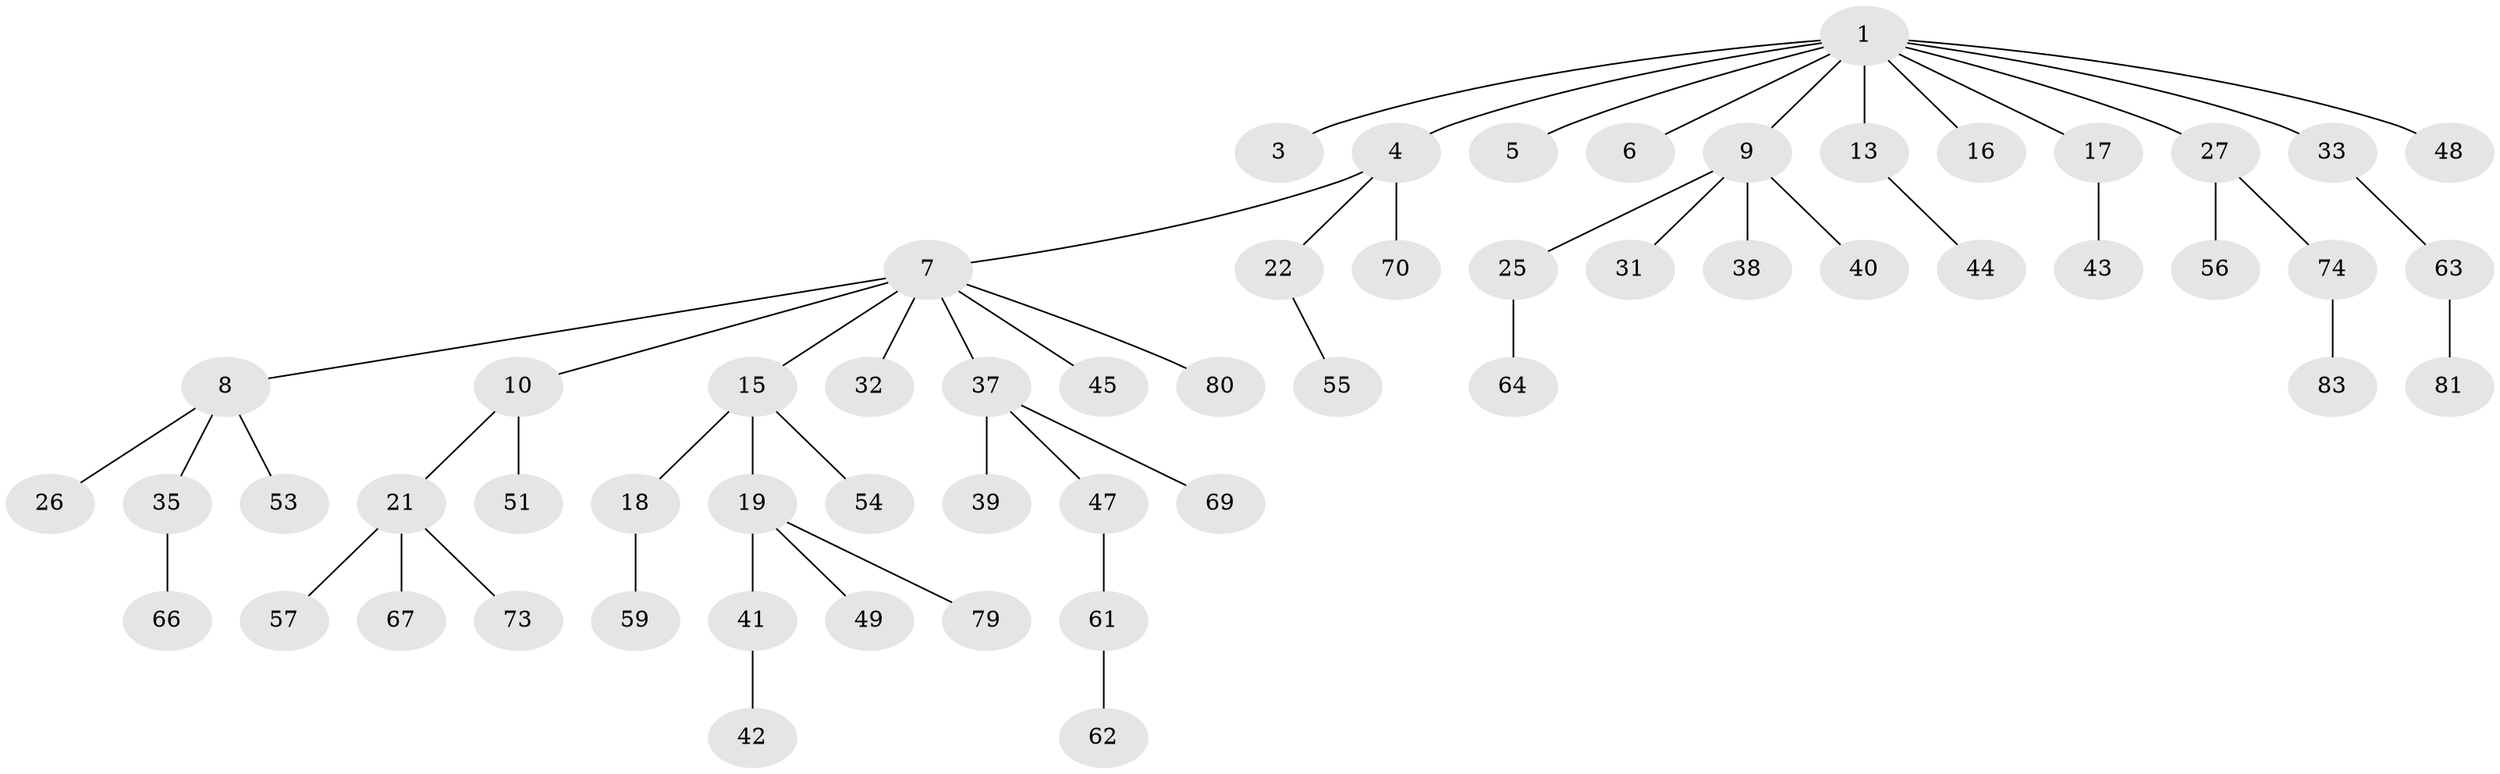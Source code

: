 // Generated by graph-tools (version 1.1) at 2025/24/03/03/25 07:24:05]
// undirected, 57 vertices, 56 edges
graph export_dot {
graph [start="1"]
  node [color=gray90,style=filled];
  1 [super="+2"];
  3 [super="+34"];
  4 [super="+14"];
  5;
  6 [super="+11"];
  7 [super="+28"];
  8 [super="+65"];
  9 [super="+12"];
  10 [super="+24"];
  13 [super="+20"];
  15 [super="+30"];
  16 [super="+46"];
  17 [super="+23"];
  18;
  19 [super="+36"];
  21 [super="+71"];
  22 [super="+68"];
  25;
  26;
  27 [super="+29"];
  31;
  32;
  33;
  35 [super="+58"];
  37 [super="+50"];
  38;
  39;
  40;
  41 [super="+52"];
  42;
  43;
  44;
  45;
  47 [super="+78"];
  48;
  49 [super="+72"];
  51;
  53;
  54 [super="+82"];
  55;
  56;
  57;
  59 [super="+60"];
  61;
  62;
  63 [super="+75"];
  64;
  66;
  67;
  69 [super="+76"];
  70;
  73;
  74 [super="+77"];
  79;
  80;
  81;
  83;
  1 -- 6;
  1 -- 9;
  1 -- 16;
  1 -- 17;
  1 -- 27;
  1 -- 48;
  1 -- 33;
  1 -- 3;
  1 -- 4;
  1 -- 5;
  1 -- 13;
  4 -- 7;
  4 -- 70;
  4 -- 22;
  7 -- 8;
  7 -- 10;
  7 -- 15;
  7 -- 32;
  7 -- 37;
  7 -- 80;
  7 -- 45;
  8 -- 26;
  8 -- 35;
  8 -- 53;
  9 -- 31;
  9 -- 38;
  9 -- 40;
  9 -- 25;
  10 -- 21;
  10 -- 51;
  13 -- 44;
  15 -- 18;
  15 -- 19;
  15 -- 54;
  17 -- 43;
  18 -- 59;
  19 -- 79;
  19 -- 41;
  19 -- 49;
  21 -- 57;
  21 -- 67;
  21 -- 73;
  22 -- 55;
  25 -- 64;
  27 -- 56;
  27 -- 74;
  33 -- 63;
  35 -- 66;
  37 -- 39;
  37 -- 47;
  37 -- 69;
  41 -- 42;
  47 -- 61;
  61 -- 62;
  63 -- 81;
  74 -- 83;
}
